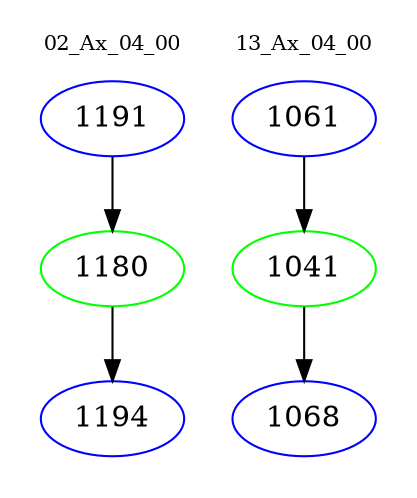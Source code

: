digraph{
subgraph cluster_0 {
color = white
label = "02_Ax_04_00";
fontsize=10;
T0_1191 [label="1191", color="blue"]
T0_1191 -> T0_1180 [color="black"]
T0_1180 [label="1180", color="green"]
T0_1180 -> T0_1194 [color="black"]
T0_1194 [label="1194", color="blue"]
}
subgraph cluster_1 {
color = white
label = "13_Ax_04_00";
fontsize=10;
T1_1061 [label="1061", color="blue"]
T1_1061 -> T1_1041 [color="black"]
T1_1041 [label="1041", color="green"]
T1_1041 -> T1_1068 [color="black"]
T1_1068 [label="1068", color="blue"]
}
}
